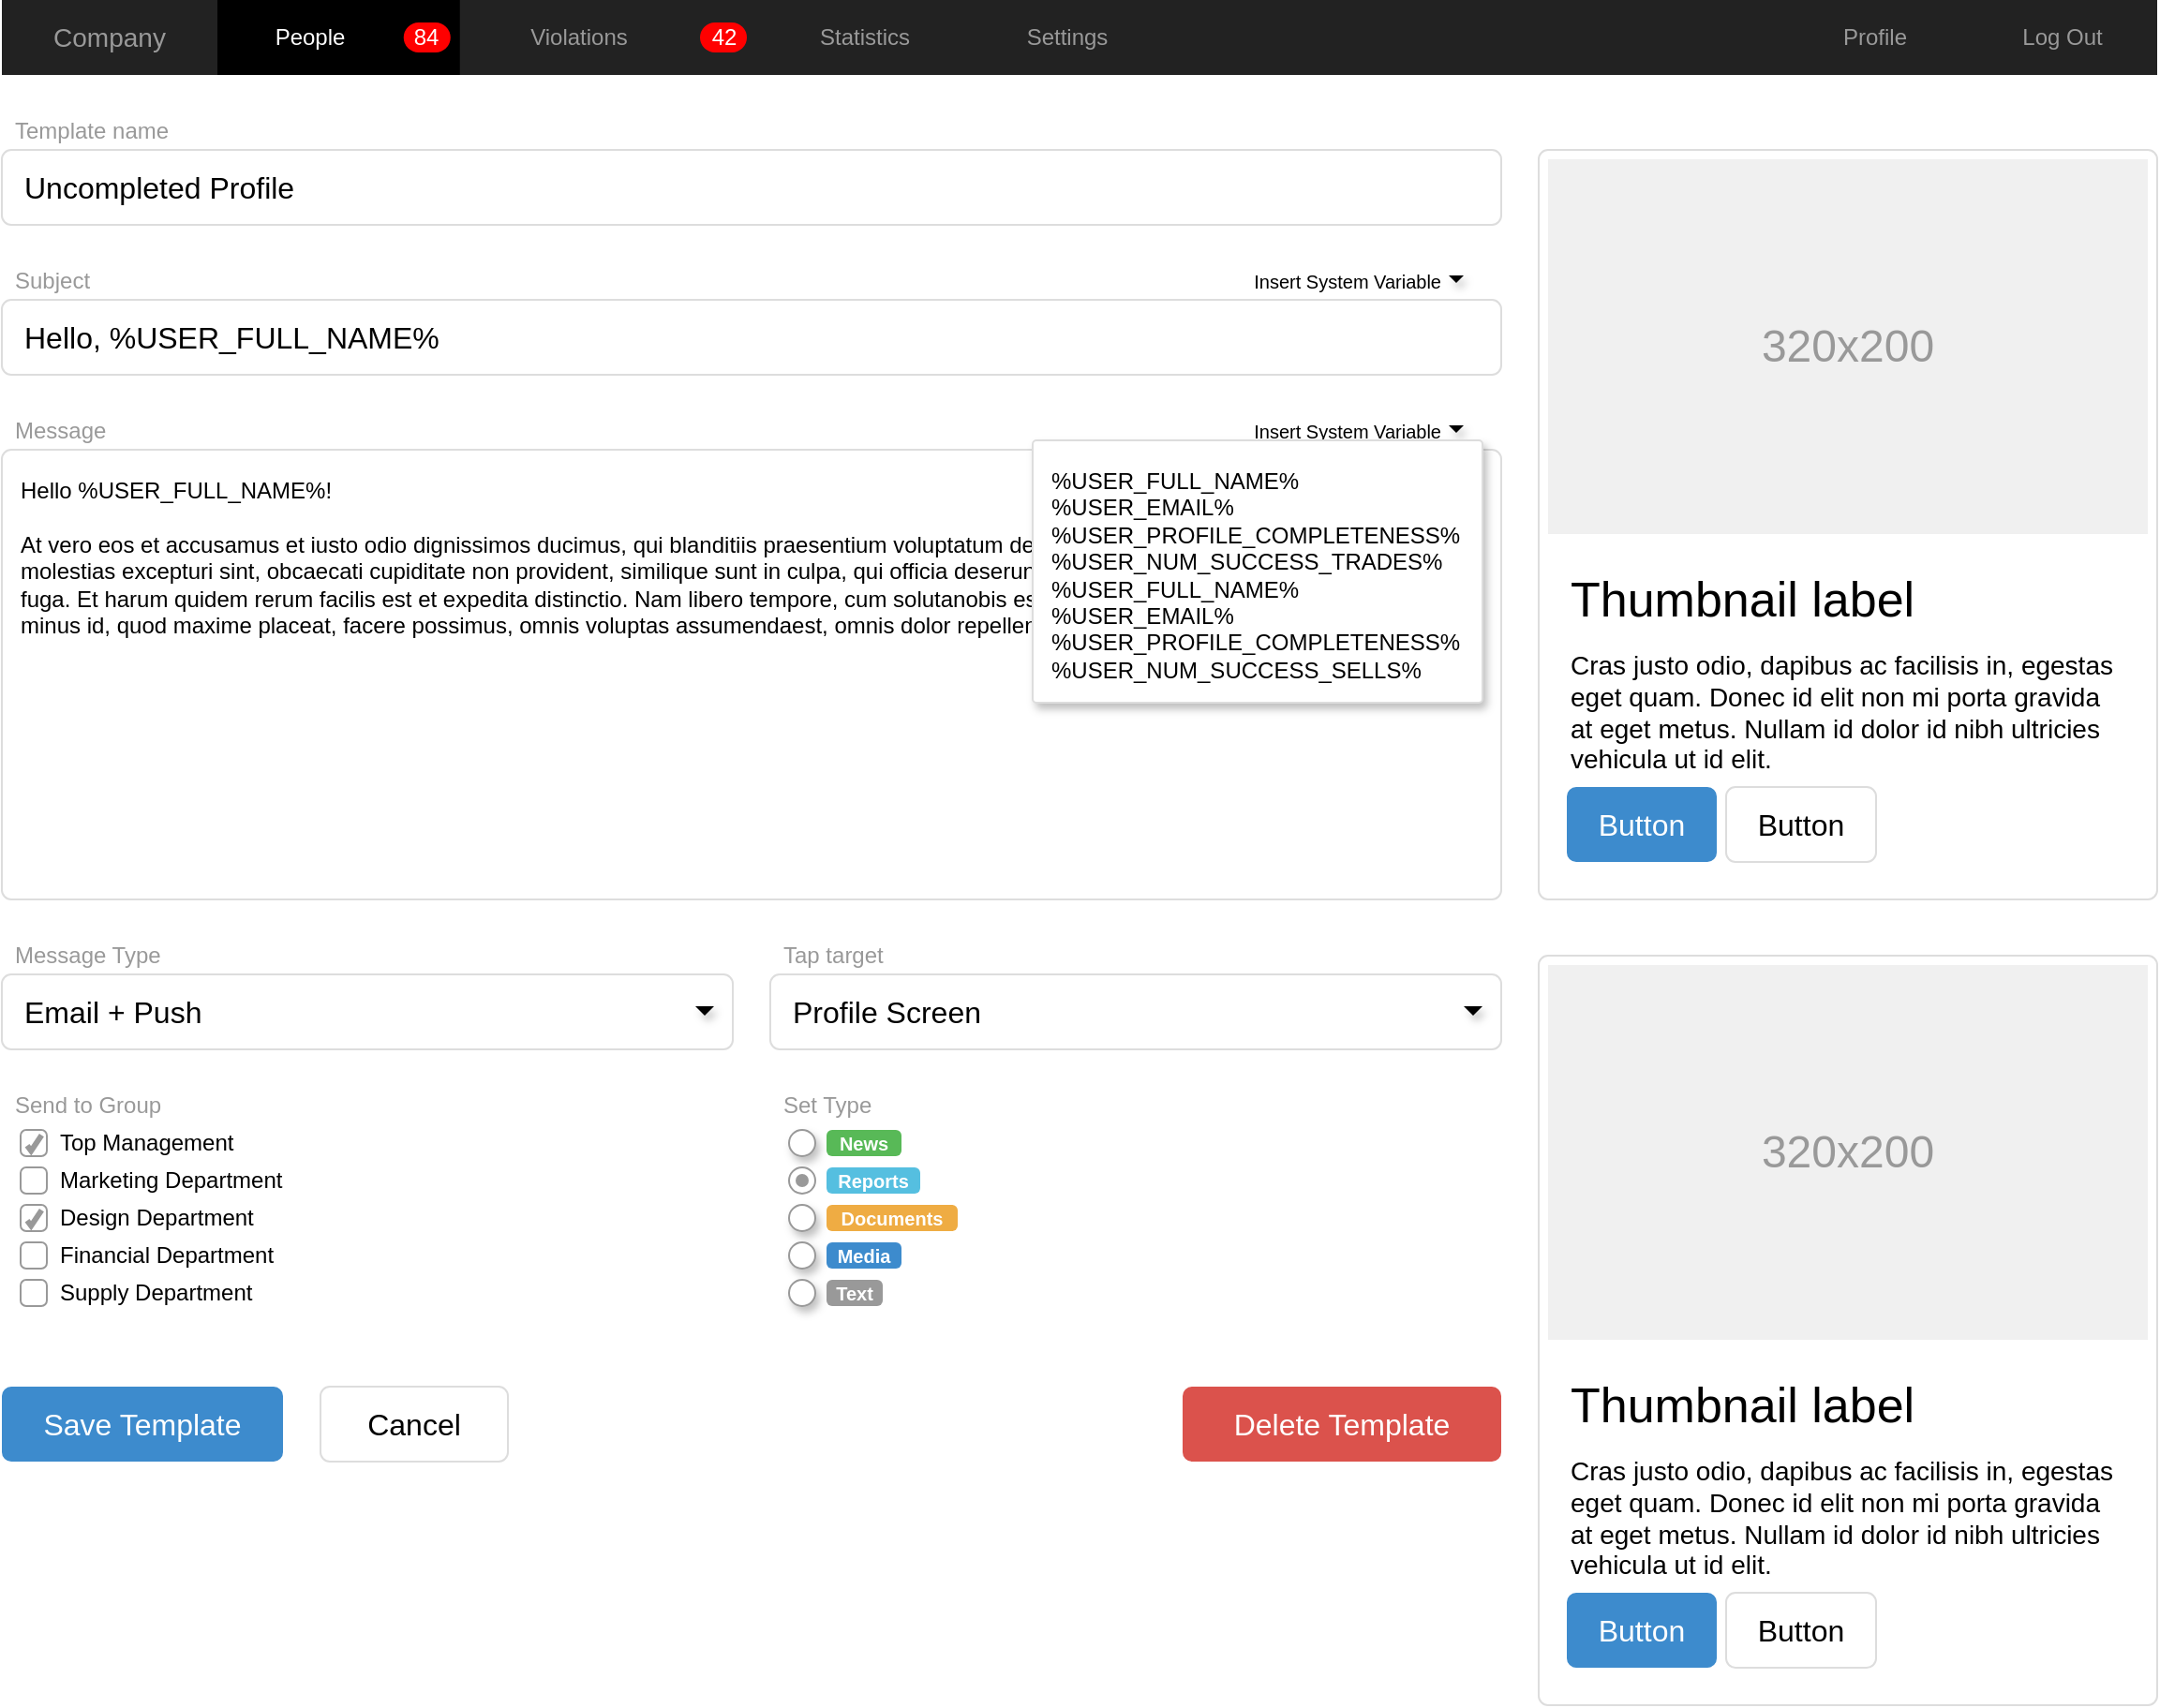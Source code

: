<mxfile version="15.8.3" type="device" pages="4"><diagram name="Sample" id="c9db0220-8083-56f3-ca83-edcdcd058819"><mxGraphModel dx="731" dy="643" grid="1" gridSize="10" guides="1" tooltips="1" connect="1" arrows="1" fold="1" page="1" pageScale="1.5" pageWidth="826" pageHeight="1169" background="none" math="0" shadow="0"><root><mxCell id="0" style=";html=1;"/><mxCell id="1" style=";html=1;" parent="0"/><mxCell id="3d76a8aef4d5c911-1" value="" style="html=1;shadow=0;dashed=0;shape=mxgraph.bootstrap.rect;fillColor=#222222;strokeColor=none;whiteSpace=wrap;rounded=0;fontSize=12;fontColor=#000000;align=center;" parent="1" vertex="1"><mxGeometry x="40" y="70" width="1150" height="40" as="geometry"/></mxCell><mxCell id="3d76a8aef4d5c911-2" value="Company" style="html=1;shadow=0;dashed=0;fillColor=none;strokeColor=none;shape=mxgraph.bootstrap.rect;fontColor=#999999;fontSize=14;whiteSpace=wrap;" parent="3d76a8aef4d5c911-1" vertex="1"><mxGeometry width="115" height="40" as="geometry"/></mxCell><mxCell id="3d76a8aef4d5c911-3" value="People" style="html=1;shadow=0;dashed=0;shape=mxgraph.bootstrap.rect;fillColor=#000000;strokeColor=none;fontColor=#ffffff;spacingRight=30;whiteSpace=wrap;" parent="3d76a8aef4d5c911-1" vertex="1"><mxGeometry x="115" width="129.375" height="40" as="geometry"/></mxCell><mxCell id="3d76a8aef4d5c911-4" value="84" style="html=1;shadow=0;dashed=0;shape=mxgraph.bootstrap.rrect;rSize=8;fillColor=#ff0000;strokeColor=none;fontColor=#ffffff;whiteSpace=wrap;" parent="3d76a8aef4d5c911-3" vertex="1"><mxGeometry x="1" y="0.5" width="25" height="16" relative="1" as="geometry"><mxPoint x="-30" y="-8" as="offset"/></mxGeometry></mxCell><mxCell id="3d76a8aef4d5c911-5" value="Violations" style="html=1;shadow=0;dashed=0;fillColor=none;strokeColor=none;shape=mxgraph.bootstrap.rect;fontColor=#999999;spacingRight=30;whiteSpace=wrap;" parent="3d76a8aef4d5c911-1" vertex="1"><mxGeometry x="244.375" width="158.125" height="40" as="geometry"/></mxCell><mxCell id="3d76a8aef4d5c911-6" value="42" style="html=1;shadow=0;dashed=0;shape=mxgraph.bootstrap.rrect;rSize=8;fillColor=#ff0000;strokeColor=none;fontColor=#ffffff;whiteSpace=wrap;" parent="3d76a8aef4d5c911-5" vertex="1"><mxGeometry x="1" y="0.5" width="25" height="16" relative="1" as="geometry"><mxPoint x="-30" y="-8" as="offset"/></mxGeometry></mxCell><mxCell id="3d76a8aef4d5c911-7" value="Statistics" style="html=1;shadow=0;dashed=0;fillColor=none;strokeColor=none;shape=mxgraph.bootstrap.rect;fontColor=#999999;whiteSpace=wrap;" parent="3d76a8aef4d5c911-1" vertex="1"><mxGeometry x="402.5" width="115" height="40" as="geometry"/></mxCell><mxCell id="3d76a8aef4d5c911-8" value="Settings" style="html=1;shadow=0;dashed=0;fillColor=none;strokeColor=none;shape=mxgraph.bootstrap.rect;fontColor=#999999;whiteSpace=wrap;" parent="3d76a8aef4d5c911-1" vertex="1"><mxGeometry x="517.5" width="100.625" height="40" as="geometry"/></mxCell><mxCell id="3d76a8aef4d5c911-9" value="Profile" style="html=1;shadow=0;dashed=0;fillColor=none;strokeColor=none;shape=mxgraph.bootstrap.rect;fontColor=#999999;whiteSpace=wrap;" parent="3d76a8aef4d5c911-1" vertex="1"><mxGeometry x="948.75" width="100.625" height="40" as="geometry"/></mxCell><mxCell id="3d76a8aef4d5c911-10" value="Log Out" style="html=1;shadow=0;dashed=0;fillColor=none;strokeColor=none;shape=mxgraph.bootstrap.rect;fontColor=#999999;whiteSpace=wrap;" parent="3d76a8aef4d5c911-1" vertex="1"><mxGeometry x="1049.375" width="100.625" height="40" as="geometry"/></mxCell><mxCell id="3d76a8aef4d5c911-11" value="" style="html=1;shadow=0;dashed=0;shape=mxgraph.bootstrap.rrect;rSize=5;strokeColor=#dddddd;rounded=0;fontSize=12;align=center;" parent="1" vertex="1"><mxGeometry x="860" y="150" width="330" height="400" as="geometry"/></mxCell><mxCell id="3d76a8aef4d5c911-12" value="320x200" style="shape=rect;fontSize=24;fillColor=#f0f0f0;strokeColor=none;fontColor=#999999;whiteSpace=wrap;" parent="3d76a8aef4d5c911-11" vertex="1"><mxGeometry x="5" y="5" width="320" height="200" as="geometry"/></mxCell><mxCell id="3d76a8aef4d5c911-13" value="Thumbnail label" style="html=1;shadow=0;dashed=0;shape=mxgraph.bootstrap.anchor;fontSize=26;align=left;whiteSpace=wrap;" parent="3d76a8aef4d5c911-11" vertex="1"><mxGeometry x="15" y="220" width="300" height="40" as="geometry"/></mxCell><mxCell id="3d76a8aef4d5c911-14" value="Cras justo odio, dapibus ac facilisis in, egestas eget quam. Donec id elit non mi porta gravida at eget metus. Nullam id dolor id nibh ultricies vehicula ut id elit." style="html=1;shadow=0;dashed=0;shape=mxgraph.bootstrap.anchor;strokeColor=#dddddd;whiteSpace=wrap;align=left;verticalAlign=top;fontSize=14;whiteSpace=wrap;" parent="3d76a8aef4d5c911-11" vertex="1"><mxGeometry x="15" y="260" width="300" height="80" as="geometry"/></mxCell><mxCell id="3d76a8aef4d5c911-15" value="Button" style="html=1;shadow=0;dashed=0;shape=mxgraph.bootstrap.rrect;rSize=5;fontSize=16;fillColor=#3D8BCD;strokeColor=none;fontColor=#ffffff;whiteSpace=wrap;" parent="3d76a8aef4d5c911-11" vertex="1"><mxGeometry y="1" width="80" height="40" relative="1" as="geometry"><mxPoint x="15" y="-60" as="offset"/></mxGeometry></mxCell><mxCell id="3d76a8aef4d5c911-16" value="Button" style="html=1;shadow=0;dashed=0;shape=mxgraph.bootstrap.rrect;rSize=5;fontSize=16;strokeColor=#dddddd;whiteSpace=wrap;" parent="3d76a8aef4d5c911-11" vertex="1"><mxGeometry y="1" width="80" height="40" relative="1" as="geometry"><mxPoint x="100" y="-60" as="offset"/></mxGeometry></mxCell><mxCell id="3d76a8aef4d5c911-17" value="Template name" style="html=1;shadow=0;dashed=0;shape=mxgraph.bootstrap.rect;strokeColor=none;fillColor=none;fontColor=#999999;align=left;spacingLeft=5;whiteSpace=wrap;rounded=0;" parent="1" vertex="1"><mxGeometry x="40" y="130" width="200" height="20" as="geometry"/></mxCell><mxCell id="3d76a8aef4d5c911-18" value="Uncompleted Profile" style="html=1;shadow=0;dashed=0;shape=mxgraph.bootstrap.rrect;rSize=5;strokeColor=#dddddd;;align=left;spacingLeft=10;fontSize=16;whiteSpace=wrap;rounded=0;" parent="1" vertex="1"><mxGeometry x="40" y="150" width="800" height="40" as="geometry"/></mxCell><mxCell id="3d76a8aef4d5c911-19" value="Subject" style="html=1;shadow=0;dashed=0;shape=mxgraph.bootstrap.rect;strokeColor=none;fillColor=none;fontColor=#999999;align=left;spacingLeft=5;whiteSpace=wrap;rounded=0;" parent="1" vertex="1"><mxGeometry x="40" y="210" width="200" height="20" as="geometry"/></mxCell><mxCell id="3d76a8aef4d5c911-20" value="Hello, %USER_FULL_NAME%" style="html=1;shadow=0;dashed=0;shape=mxgraph.bootstrap.rrect;rSize=5;strokeColor=#dddddd;align=left;spacingLeft=10;fontSize=16;whiteSpace=wrap;rounded=0;" parent="1" vertex="1"><mxGeometry x="40" y="230" width="800" height="40" as="geometry"/></mxCell><mxCell id="3d76a8aef4d5c911-21" value="Insert System Variable" style="html=1;shadow=0;dashed=0;shape=mxgraph.bootstrap.rect;strokeColor=none;fillColor=none;align=right;fontSize=10;whiteSpace=wrap;rounded=0;" parent="1" vertex="1"><mxGeometry x="690" y="210" width="120" height="20" as="geometry"/></mxCell><mxCell id="3d76a8aef4d5c911-22" value="" style="shape=triangle;strokeColor=none;fillColor=#000000;direction=south;rounded=0;shadow=1;fontSize=12;fontColor=#000000;align=center;html=1;" parent="1" vertex="1"><mxGeometry x="812" y="217" width="8" height="4" as="geometry"/></mxCell><mxCell id="3d76a8aef4d5c911-23" value="Message" style="html=1;shadow=0;dashed=0;shape=mxgraph.bootstrap.rect;strokeColor=none;fillColor=none;fontColor=#999999;align=left;spacingLeft=5;whiteSpace=wrap;rounded=0;" parent="1" vertex="1"><mxGeometry x="40" y="290" width="200" height="20" as="geometry"/></mxCell><mxCell id="3d76a8aef4d5c911-24" value="Hello %USER_FULL_NAME%!&#10;&#10;At vero eos et accusamus et iusto odio dignissimos ducimus, qui blanditiis praesentium voluptatum deleniti atque corrupti, quosdolores et quas molestias excepturi sint, obcaecati cupiditate non provident, similique sunt in culpa, qui officia deserunt mollitiaanimi, id est laborum et dolorum fuga. Et harum quidem rerum facilis est et expedita distinctio. Nam libero tempore, cum solutanobis est eligendi optio, cumque nihil impedit, quo minus id, quod maxime placeat, facere possimus, omnis voluptas assumendaest, omnis dolor repellendus." style="html=1;shadow=0;dashed=0;shape=mxgraph.bootstrap.rrect;rSize=5;fontSize=12;strokeColor=#dddddd;align=left;spacing=10;verticalAlign=top;whiteSpace=wrap;rounded=0;" parent="1" vertex="1"><mxGeometry x="40" y="310" width="800" height="240" as="geometry"/></mxCell><mxCell id="3d76a8aef4d5c911-25" value="Insert System Variable" style="html=1;shadow=0;dashed=0;shape=mxgraph.bootstrap.rect;strokeColor=none;fillColor=none;align=right;fontSize=10;whiteSpace=wrap;rounded=0;" parent="1" vertex="1"><mxGeometry x="690" y="290" width="120" height="20" as="geometry"/></mxCell><mxCell id="3d76a8aef4d5c911-26" value="" style="shape=triangle;strokeColor=none;fillColor=#000000;direction=south;rounded=0;shadow=1;fontSize=12;fontColor=#000000;align=center;html=1;" parent="1" vertex="1"><mxGeometry x="812" y="297" width="8" height="4" as="geometry"/></mxCell><mxCell id="3d76a8aef4d5c911-27" value="%USER_FULL_NAME%&#10;%USER_EMAIL%&#10;%USER_PROFILE_COMPLETENESS%&#10;%USER_NUM_SUCCESS_TRADES%&#10;%USER_FULL_NAME%&#10;%USER_EMAIL%&#10;%USER_PROFILE_COMPLETENESS%&#10;%USER_NUM_SUCCESS_SELLS%" style="html=1;shadow=0;dashed=0;shape=mxgraph.bootstrap.rrect;fontSize=12;rSize=2;strokeColor=#dddddd;align=left;verticalAlign=top;spacing=10;shadow=1;whiteSpace=wrap;rounded=0;" parent="1" vertex="1"><mxGeometry x="590" y="305" width="240" height="140" as="geometry"/></mxCell><mxCell id="3d76a8aef4d5c911-28" value="Message Type" style="html=1;shadow=0;dashed=0;shape=mxgraph.bootstrap.rect;strokeColor=none;fillColor=none;fontColor=#999999;align=left;spacingLeft=5;whiteSpace=wrap;rounded=0;" parent="1" vertex="1"><mxGeometry x="40" y="570" width="200" height="20" as="geometry"/></mxCell><mxCell id="3d76a8aef4d5c911-29" value="Email + Push" style="html=1;shadow=0;dashed=0;shape=mxgraph.bootstrap.rrect;rSize=5;strokeColor=#dddddd;align=left;spacingLeft=10;fontSize=16;whiteSpace=wrap;rounded=0;" parent="1" vertex="1"><mxGeometry x="40" y="590" width="390" height="40" as="geometry"/></mxCell><mxCell id="3d76a8aef4d5c911-30" value="" style="shape=triangle;strokeColor=none;fillColor=#000000;direction=south;rounded=0;shadow=1;fontSize=12;fontColor=#000000;align=center;html=1;" parent="1" vertex="1"><mxGeometry x="410" y="607" width="10" height="5" as="geometry"/></mxCell><mxCell id="3d76a8aef4d5c911-31" value="Tap target" style="html=1;shadow=0;dashed=0;shape=mxgraph.bootstrap.rect;strokeColor=none;fillColor=none;fontColor=#999999;align=left;spacingLeft=5;whiteSpace=wrap;rounded=0;" parent="1" vertex="1"><mxGeometry x="450" y="570" width="200" height="20" as="geometry"/></mxCell><mxCell id="3d76a8aef4d5c911-32" value="Profile Screen" style="html=1;shadow=0;dashed=0;shape=mxgraph.bootstrap.rrect;rSize=5;strokeColor=#dddddd;align=left;spacingLeft=10;fontSize=16;whiteSpace=wrap;rounded=0;" parent="1" vertex="1"><mxGeometry x="450" y="590" width="390" height="40" as="geometry"/></mxCell><mxCell id="3d76a8aef4d5c911-33" value="" style="shape=triangle;strokeColor=none;fillColor=#000000;direction=south;rounded=0;shadow=1;fontSize=12;fontColor=#000000;align=center;html=1;" parent="1" vertex="1"><mxGeometry x="820" y="607" width="10" height="5" as="geometry"/></mxCell><mxCell id="3d76a8aef4d5c911-34" value="Send to Group" style="html=1;shadow=0;dashed=0;shape=mxgraph.bootstrap.rect;strokeColor=none;fillColor=none;fontColor=#999999;align=left;spacingLeft=5;whiteSpace=wrap;rounded=0;" parent="1" vertex="1"><mxGeometry x="40" y="650" width="200" height="20" as="geometry"/></mxCell><mxCell id="3d76a8aef4d5c911-35" value="Top Management" style="html=1;shadow=0;dashed=0;shape=mxgraph.bootstrap.checkbox;fontSize=12;strokeColor=#999999;align=left;labelPosition=right;spacingLeft=5;rounded=0;" parent="1" vertex="1"><mxGeometry x="50" y="673" width="14" height="14" as="geometry"/></mxCell><mxCell id="3d76a8aef4d5c911-36" value="Marketing Department" style="html=1;shadow=0;dashed=0;shape=mxgraph.bootstrap.rrect;fontSize=12;rSize=3;strokeColor=#999999;align=left;labelPosition=right;spacingLeft=5;rounded=0;" parent="1" vertex="1"><mxGeometry x="50" y="693" width="14" height="14" as="geometry"/></mxCell><mxCell id="3d76a8aef4d5c911-37" value="Design Department" style="html=1;shadow=0;dashed=0;shape=mxgraph.bootstrap.checkbox;fontSize=12;strokeColor=#999999;align=left;labelPosition=right;spacingLeft=5;rounded=0;" parent="1" vertex="1"><mxGeometry x="50" y="713" width="14" height="14" as="geometry"/></mxCell><mxCell id="3d76a8aef4d5c911-38" value="Financial Department" style="html=1;shadow=0;dashed=0;shape=mxgraph.bootstrap.rrect;fontSize=12;rSize=3;strokeColor=#999999;align=left;labelPosition=right;spacingLeft=5;rounded=0;" parent="1" vertex="1"><mxGeometry x="50" y="733" width="14" height="14" as="geometry"/></mxCell><mxCell id="3d76a8aef4d5c911-39" value="Supply Department" style="html=1;shadow=0;dashed=0;shape=mxgraph.bootstrap.rrect;fontSize=12;rSize=3;strokeColor=#999999;align=left;labelPosition=right;spacingLeft=5;rounded=0;" parent="1" vertex="1"><mxGeometry x="50" y="753" width="14" height="14" as="geometry"/></mxCell><mxCell id="3d76a8aef4d5c911-40" value="Set Type" style="html=1;shadow=0;dashed=0;shape=mxgraph.bootstrap.rect;strokeColor=none;fillColor=none;fontColor=#999999;align=left;spacingLeft=5;whiteSpace=wrap;rounded=0;" parent="1" vertex="1"><mxGeometry x="450" y="650" width="200" height="20" as="geometry"/></mxCell><mxCell id="3d76a8aef4d5c911-41" value="" style="shape=ellipse;dashed=0;strokeColor=#999999;fillColor=#ffffff;html=1;rounded=0;shadow=1;fontSize=12;fontColor=#000000;align=center;" parent="1" vertex="1"><mxGeometry x="460" y="673" width="14" height="14" as="geometry"/></mxCell><mxCell id="3d76a8aef4d5c911-42" value="News" style="html=1;shadow=0;dashed=0;shape=mxgraph.bootstrap.rrect;align=center;rSize=3;strokeColor=none;fillColor=#58B957;fontColor=#ffffff;fontStyle=1;fontSize=10;whiteSpace=wrap;rounded=0;" parent="1" vertex="1"><mxGeometry x="480" y="673" width="40" height="14" as="geometry"/></mxCell><mxCell id="3d76a8aef4d5c911-43" value="" style="html=1;shadow=0;dashed=0;shape=mxgraph.bootstrap.radioButton;strokeColor=#999999;fillColor=#ffffff;rounded=0;fontSize=12;fontColor=#000000;align=center;" parent="1" vertex="1"><mxGeometry x="460" y="693" width="14" height="14" as="geometry"/></mxCell><mxCell id="3d76a8aef4d5c911-44" value="Reports" style="html=1;shadow=0;dashed=0;shape=mxgraph.bootstrap.rrect;align=center;rSize=3;strokeColor=none;fillColor=#55BFE0;fontColor=#ffffff;fontStyle=1;fontSize=10;whiteSpace=wrap;rounded=0;" parent="1" vertex="1"><mxGeometry x="480" y="693" width="50" height="14" as="geometry"/></mxCell><mxCell id="3d76a8aef4d5c911-45" value="" style="shape=ellipse;dashed=0;strokeColor=#999999;fillColor=#ffffff;html=1;rounded=0;shadow=1;fontSize=12;fontColor=#000000;align=center;" parent="1" vertex="1"><mxGeometry x="460" y="713" width="14" height="14" as="geometry"/></mxCell><mxCell id="3d76a8aef4d5c911-46" value="Documents" style="html=1;shadow=0;dashed=0;shape=mxgraph.bootstrap.rrect;align=center;rSize=3;strokeColor=none;fillColor=#EFAC43;fontColor=#ffffff;fontStyle=1;fontSize=10;whiteSpace=wrap;rounded=0;" parent="1" vertex="1"><mxGeometry x="480" y="713" width="70" height="14" as="geometry"/></mxCell><mxCell id="3d76a8aef4d5c911-47" value="" style="shape=ellipse;dashed=0;strokeColor=#999999;fillColor=#ffffff;html=1;rounded=0;shadow=1;fontSize=12;fontColor=#000000;align=center;" parent="1" vertex="1"><mxGeometry x="460" y="733" width="14" height="14" as="geometry"/></mxCell><mxCell id="3d76a8aef4d5c911-48" value="Media" style="html=1;shadow=0;dashed=0;shape=mxgraph.bootstrap.rrect;align=center;rSize=3;strokeColor=none;fillColor=#3D8BCD;fontColor=#ffffff;fontStyle=1;fontSize=10;whiteSpace=wrap;rounded=0;" parent="1" vertex="1"><mxGeometry x="480" y="733" width="40" height="14" as="geometry"/></mxCell><mxCell id="3d76a8aef4d5c911-49" value="" style="shape=ellipse;dashed=0;strokeColor=#999999;fillColor=#ffffff;html=1;rounded=0;shadow=1;fontSize=12;fontColor=#000000;align=center;" parent="1" vertex="1"><mxGeometry x="460" y="753" width="14" height="14" as="geometry"/></mxCell><mxCell id="3d76a8aef4d5c911-50" value="Text" style="html=1;shadow=0;dashed=0;shape=mxgraph.bootstrap.rrect;align=center;rSize=3;strokeColor=none;fillColor=#999999;fontColor=#ffffff;fontStyle=1;fontSize=10;whiteSpace=wrap;rounded=0;" parent="1" vertex="1"><mxGeometry x="480" y="753" width="30" height="14" as="geometry"/></mxCell><mxCell id="3d76a8aef4d5c911-51" value="Save Template" style="html=1;shadow=0;dashed=0;shape=mxgraph.bootstrap.rrect;align=center;rSize=5;strokeColor=none;fillColor=#3D8BCD;fontColor=#ffffff;fontSize=16;whiteSpace=wrap;rounded=0;" parent="1" vertex="1"><mxGeometry x="40" y="810" width="150" height="40" as="geometry"/></mxCell><mxCell id="3d76a8aef4d5c911-52" value="Cancel" style="html=1;shadow=0;dashed=0;shape=mxgraph.bootstrap.rrect;align=center;rSize=5;strokeColor=#dddddd;fontSize=16;whiteSpace=wrap;rounded=0;" parent="1" vertex="1"><mxGeometry x="210" y="810" width="100" height="40" as="geometry"/></mxCell><mxCell id="3d76a8aef4d5c911-53" value="Delete Template" style="html=1;shadow=0;dashed=0;shape=mxgraph.bootstrap.rrect;align=center;rSize=5;strokeColor=none;fillColor=#DB524C;fontColor=#ffffff;fontSize=16;whiteSpace=wrap;rounded=0;" parent="1" vertex="1"><mxGeometry x="670" y="810" width="170" height="40" as="geometry"/></mxCell><mxCell id="3d76a8aef4d5c911-54" value="" style="html=1;shadow=0;dashed=0;shape=mxgraph.bootstrap.rrect;rSize=5;strokeColor=#dddddd;rounded=0;fontSize=12;align=center;" parent="1" vertex="1"><mxGeometry x="860" y="580" width="330" height="400" as="geometry"/></mxCell><mxCell id="3d76a8aef4d5c911-55" value="320x200" style="shape=rect;fontSize=24;fillColor=#f0f0f0;strokeColor=none;fontColor=#999999;whiteSpace=wrap;" parent="3d76a8aef4d5c911-54" vertex="1"><mxGeometry x="5" y="5" width="320" height="200" as="geometry"/></mxCell><mxCell id="3d76a8aef4d5c911-56" value="Thumbnail label" style="html=1;shadow=0;dashed=0;shape=mxgraph.bootstrap.anchor;fontSize=26;align=left;whiteSpace=wrap;" parent="3d76a8aef4d5c911-54" vertex="1"><mxGeometry x="15" y="220" width="300" height="40" as="geometry"/></mxCell><mxCell id="3d76a8aef4d5c911-57" value="Cras justo odio, dapibus ac facilisis in, egestas eget quam. Donec id elit non mi porta gravida at eget metus. Nullam id dolor id nibh ultricies vehicula ut id elit." style="html=1;shadow=0;dashed=0;shape=mxgraph.bootstrap.anchor;strokeColor=#dddddd;whiteSpace=wrap;align=left;verticalAlign=top;fontSize=14;whiteSpace=wrap;" parent="3d76a8aef4d5c911-54" vertex="1"><mxGeometry x="15" y="260" width="300" height="80" as="geometry"/></mxCell><mxCell id="3d76a8aef4d5c911-58" value="Button" style="html=1;shadow=0;dashed=0;shape=mxgraph.bootstrap.rrect;rSize=5;fontSize=16;fillColor=#3D8BCD;strokeColor=none;fontColor=#ffffff;whiteSpace=wrap;" parent="3d76a8aef4d5c911-54" vertex="1"><mxGeometry y="1" width="80" height="40" relative="1" as="geometry"><mxPoint x="15" y="-60" as="offset"/></mxGeometry></mxCell><mxCell id="3d76a8aef4d5c911-59" value="Button" style="html=1;shadow=0;dashed=0;shape=mxgraph.bootstrap.rrect;rSize=5;fontSize=16;strokeColor=#dddddd;whiteSpace=wrap;" parent="3d76a8aef4d5c911-54" vertex="1"><mxGeometry y="1" width="80" height="40" relative="1" as="geometry"><mxPoint x="100" y="-60" as="offset"/></mxGeometry></mxCell></root></mxGraphModel></diagram><diagram id="8pw2V7WCa3O49OwmJXVl" name="Landing-Page"><mxGraphModel dx="731" dy="643" grid="1" gridSize="10" guides="1" tooltips="1" connect="1" arrows="1" fold="1" page="1" pageScale="1" pageWidth="850" pageHeight="1100" math="0" shadow="0"><root><mxCell id="ibwfMEj2Dm9ErlULP7ah-0"/><mxCell id="ibwfMEj2Dm9ErlULP7ah-1" parent="ibwfMEj2Dm9ErlULP7ah-0"/><mxCell id="KJpHPkz3UdAxLyi9WlQ3-0" value="" style="rounded=0;whiteSpace=wrap;html=1;" parent="ibwfMEj2Dm9ErlULP7ah-1" vertex="1"><mxGeometry x="240" y="80" width="310" height="720" as="geometry"/></mxCell><mxCell id="KJpHPkz3UdAxLyi9WlQ3-1" value="" style="rounded=0;whiteSpace=wrap;html=1;" parent="ibwfMEj2Dm9ErlULP7ah-1" vertex="1"><mxGeometry x="240" y="80" width="310" height="50" as="geometry"/></mxCell><mxCell id="KJpHPkz3UdAxLyi9WlQ3-2" value="Promotional offer.&lt;span style=&quot;white-space: pre&quot;&gt;&#9;&lt;/span&gt;&lt;u&gt;20% Off SITEWIDE!&lt;/u&gt;" style="text;html=1;strokeColor=none;fillColor=none;align=right;verticalAlign=middle;whiteSpace=wrap;rounded=0;" parent="ibwfMEj2Dm9ErlULP7ah-1" vertex="1"><mxGeometry x="260" y="90" width="270" height="30" as="geometry"/></mxCell><mxCell id="W6EIDMF1rZS8K3LIPZDX-0" value="" style="ellipse;whiteSpace=wrap;html=1;aspect=fixed;align=right;" vertex="1" parent="ibwfMEj2Dm9ErlULP7ah-1"><mxGeometry x="260" y="90" width="30" height="30" as="geometry"/></mxCell><mxCell id="W6EIDMF1rZS8K3LIPZDX-1" value="Logo" style="text;html=1;strokeColor=none;fillColor=none;align=center;verticalAlign=middle;whiteSpace=wrap;rounded=0;" vertex="1" parent="ibwfMEj2Dm9ErlULP7ah-1"><mxGeometry x="245" y="90" width="60" height="30" as="geometry"/></mxCell><mxCell id="W6EIDMF1rZS8K3LIPZDX-2" value="" style="rounded=0;whiteSpace=wrap;html=1;align=right;" vertex="1" parent="ibwfMEj2Dm9ErlULP7ah-1"><mxGeometry x="240" y="130" width="310" height="70" as="geometry"/></mxCell><mxCell id="W6EIDMF1rZS8K3LIPZDX-3" value="" style="shape=image;html=1;verticalAlign=top;verticalLabelPosition=bottom;labelBackgroundColor=#ffffff;imageAspect=0;aspect=fixed;image=https://cdn0.iconfinder.com/data/icons/user-interface-1-32/32/hamburger-menu-128.png" vertex="1" parent="ibwfMEj2Dm9ErlULP7ah-1"><mxGeometry x="260" y="150" width="30" height="30" as="geometry"/></mxCell><mxCell id="W6EIDMF1rZS8K3LIPZDX-4" value="&lt;font style=&quot;font-size: 19px&quot;&gt;ChickenGear&lt;/font&gt;" style="rounded=0;whiteSpace=wrap;html=1;align=center;" vertex="1" parent="ibwfMEj2Dm9ErlULP7ah-1"><mxGeometry x="330" y="145" width="130" height="40" as="geometry"/></mxCell><mxCell id="W6EIDMF1rZS8K3LIPZDX-6" value="" style="html=1;verticalLabelPosition=bottom;align=center;labelBackgroundColor=#ffffff;verticalAlign=top;strokeWidth=2;strokeColor=#0080F0;shadow=0;dashed=0;shape=mxgraph.ios7.icons.looking_glass;fontSize=19;" vertex="1" parent="ibwfMEj2Dm9ErlULP7ah-1"><mxGeometry x="500" y="155" width="20" height="20" as="geometry"/></mxCell><mxCell id="W6EIDMF1rZS8K3LIPZDX-8" value="Call to Action" style="rounded=1;fillColor=#0057D8;strokeColor=none;html=1;fontColor=#ffffff;align=center;verticalAlign=middle;fontStyle=0;fontSize=12;sketch=0;" vertex="1" parent="ibwfMEj2Dm9ErlULP7ah-1"><mxGeometry x="320" y="340" width="150" height="33" as="geometry"/></mxCell><mxCell id="W6EIDMF1rZS8K3LIPZDX-10" value="&lt;span style=&quot;color: rgba(0 , 0 , 0 , 0) ; font-family: monospace ; font-size: 0px&quot;&gt;%3CmxGraphModel%3E%3Croot%3E%3CmxCell%20id%3D%220%22%2F%3E%3CmxCell%20id%3D%221%22%20parent%3D%220%22%2F%3E%3CmxCell%20id%3D%222%22%20value%3D%22Something%20to%20buy%22%20style%3D%22rounded%3D1%3BwhiteSpace%3Dwrap%3Bhtml%3D1%3BfontSize%3D13%3Balign%3Dcenter%3B%22%20vertex%3D%221%22%20parent%3D%221%22%3E%3CmxGeometry%20x%3D%22260%22%20y%3D%22460%22%20width%3D%22120%22%20height%3D%22130%22%20as%3D%22geometry%22%2F%3E%3C%2FmxCell%3E%3C%2Froot%3E%3C%2FmxGraphModel%3E&lt;/span&gt;" style="rounded=0;whiteSpace=wrap;html=1;fontSize=19;align=center;" vertex="1" parent="ibwfMEj2Dm9ErlULP7ah-1"><mxGeometry x="240" y="390" width="310" height="210" as="geometry"/></mxCell><mxCell id="W6EIDMF1rZS8K3LIPZDX-11" value="Featured Offer" style="rounded=0;whiteSpace=wrap;html=1;fontSize=19;align=center;" vertex="1" parent="ibwfMEj2Dm9ErlULP7ah-1"><mxGeometry x="270" y="210" width="250" height="50" as="geometry"/></mxCell><mxCell id="W6EIDMF1rZS8K3LIPZDX-12" value="&lt;font style=&quot;font-size: 13px&quot;&gt;Explanation Text&lt;/font&gt;" style="rounded=0;whiteSpace=wrap;html=1;fontSize=19;align=center;" vertex="1" parent="ibwfMEj2Dm9ErlULP7ah-1"><mxGeometry x="270" y="270" width="250" height="60" as="geometry"/></mxCell><mxCell id="W6EIDMF1rZS8K3LIPZDX-13" value="Something to buy" style="rounded=1;whiteSpace=wrap;html=1;fontSize=13;align=center;" vertex="1" parent="ibwfMEj2Dm9ErlULP7ah-1"><mxGeometry x="260" y="460" width="120" height="130" as="geometry"/></mxCell><mxCell id="W6EIDMF1rZS8K3LIPZDX-14" value="&lt;font style=&quot;font-size: 18px&quot;&gt;More offers&lt;/font&gt;" style="rounded=0;whiteSpace=wrap;html=1;fontSize=13;align=left;" vertex="1" parent="ibwfMEj2Dm9ErlULP7ah-1"><mxGeometry x="260" y="400" width="230" height="50" as="geometry"/></mxCell><mxCell id="W6EIDMF1rZS8K3LIPZDX-16" value="Something to buy" style="rounded=1;whiteSpace=wrap;html=1;fontSize=13;align=center;" vertex="1" parent="ibwfMEj2Dm9ErlULP7ah-1"><mxGeometry x="390" y="460" width="120" height="130" as="geometry"/></mxCell><mxCell id="W6EIDMF1rZS8K3LIPZDX-19" value="" style="html=1;verticalLabelPosition=bottom;labelBackgroundColor=#ffffff;verticalAlign=top;shadow=0;dashed=0;strokeWidth=2;shape=mxgraph.ios7.misc.right;strokeColor=#0080f0;fontSize=13;" vertex="1" parent="ibwfMEj2Dm9ErlULP7ah-1"><mxGeometry x="520" y="509.5" width="16" height="31" as="geometry"/></mxCell><mxCell id="W6EIDMF1rZS8K3LIPZDX-20" value="" style="rounded=0;whiteSpace=wrap;html=1;fontSize=18;align=left;" vertex="1" parent="ibwfMEj2Dm9ErlULP7ah-1"><mxGeometry x="240" y="600" width="310" height="140" as="geometry"/></mxCell><mxCell id="W6EIDMF1rZS8K3LIPZDX-22" value="Teaser Title" style="text;html=1;strokeColor=none;fillColor=none;align=center;verticalAlign=middle;whiteSpace=wrap;rounded=0;fontSize=21;" vertex="1" parent="ibwfMEj2Dm9ErlULP7ah-1"><mxGeometry x="335" y="620" width="120" height="30" as="geometry"/></mxCell><mxCell id="W6EIDMF1rZS8K3LIPZDX-23" value="Call to Action" style="rounded=1;fillColor=#0057D8;strokeColor=none;html=1;fontColor=#ffffff;align=center;verticalAlign=middle;fontStyle=0;fontSize=12;sketch=0;" vertex="1" parent="ibwfMEj2Dm9ErlULP7ah-1"><mxGeometry x="320" y="700" width="150" height="33" as="geometry"/></mxCell><mxCell id="W6EIDMF1rZS8K3LIPZDX-24" value="&lt;font style=&quot;font-size: 16px&quot;&gt;Footer&lt;/font&gt;" style="text;html=1;strokeColor=none;fillColor=none;align=center;verticalAlign=middle;whiteSpace=wrap;rounded=0;fontSize=21;" vertex="1" parent="ibwfMEj2Dm9ErlULP7ah-1"><mxGeometry x="250" y="750" width="60" height="30" as="geometry"/></mxCell><mxCell id="W6EIDMF1rZS8K3LIPZDX-25" value="Core Components:" style="text;html=1;strokeColor=none;fillColor=none;align=left;verticalAlign=middle;whiteSpace=wrap;rounded=0;fontSize=16;" vertex="1" parent="ibwfMEj2Dm9ErlULP7ah-1"><mxGeometry x="40" y="40" width="170" height="30" as="geometry"/></mxCell><mxCell id="W6EIDMF1rZS8K3LIPZDX-26" value="Carousel" style="text;html=1;strokeColor=none;fillColor=none;align=left;verticalAlign=middle;whiteSpace=wrap;rounded=0;fontSize=16;" vertex="1" parent="ibwfMEj2Dm9ErlULP7ah-1"><mxGeometry x="60" y="460" width="60" height="30" as="geometry"/></mxCell><mxCell id="W6EIDMF1rZS8K3LIPZDX-28" value="Product Teasers" style="text;html=1;strokeColor=none;fillColor=none;align=left;verticalAlign=middle;whiteSpace=wrap;rounded=0;fontSize=16;" vertex="1" parent="ibwfMEj2Dm9ErlULP7ah-1"><mxGeometry x="80" y="500" width="140" height="30" as="geometry"/></mxCell><mxCell id="W6EIDMF1rZS8K3LIPZDX-31" value="Navigation" style="text;html=1;align=left;verticalAlign=middle;resizable=0;points=[];autosize=1;strokeColor=none;fillColor=none;fontSize=16;" vertex="1" parent="ibwfMEj2Dm9ErlULP7ah-1"><mxGeometry x="60" y="160" width="90" height="20" as="geometry"/></mxCell><mxCell id="W6EIDMF1rZS8K3LIPZDX-32" value="&lt;font style=&quot;font-size: 13px&quot;&gt;Social Media Icons&lt;/font&gt;" style="rounded=0;whiteSpace=wrap;html=1;fontSize=16;align=left;" vertex="1" parent="ibwfMEj2Dm9ErlULP7ah-1"><mxGeometry x="400" y="753" width="130" height="27" as="geometry"/></mxCell><mxCell id="W6EIDMF1rZS8K3LIPZDX-33" value="Social Sharing" style="text;html=1;strokeColor=none;fillColor=none;align=left;verticalAlign=middle;whiteSpace=wrap;rounded=0;fontSize=16;" vertex="1" parent="ibwfMEj2Dm9ErlULP7ah-1"><mxGeometry x="80" y="760" width="170" height="30" as="geometry"/></mxCell><mxCell id="W6EIDMF1rZS8K3LIPZDX-34" value="Anchor Button" style="text;html=1;strokeColor=none;fillColor=none;align=left;verticalAlign=middle;whiteSpace=wrap;rounded=0;fontSize=16;" vertex="1" parent="ibwfMEj2Dm9ErlULP7ah-1"><mxGeometry x="60" y="341.5" width="120" height="30" as="geometry"/></mxCell><mxCell id="W6EIDMF1rZS8K3LIPZDX-35" value="Anchor Button" style="text;html=1;strokeColor=none;fillColor=none;align=left;verticalAlign=middle;whiteSpace=wrap;rounded=0;fontSize=16;" vertex="1" parent="ibwfMEj2Dm9ErlULP7ah-1"><mxGeometry x="60" y="701.5" width="120" height="30" as="geometry"/></mxCell><mxCell id="W6EIDMF1rZS8K3LIPZDX-36" value="Teaser" style="text;html=1;strokeColor=none;fillColor=none;align=left;verticalAlign=middle;whiteSpace=wrap;rounded=0;fontSize=16;" vertex="1" parent="ibwfMEj2Dm9ErlULP7ah-1"><mxGeometry x="60" y="620" width="90" height="30" as="geometry"/></mxCell><mxCell id="W6EIDMF1rZS8K3LIPZDX-38" value="Footer: Experience Fragment" style="text;html=1;align=left;verticalAlign=middle;resizable=0;points=[];autosize=1;strokeColor=none;fillColor=none;fontSize=16;" vertex="1" parent="ibwfMEj2Dm9ErlULP7ah-1"><mxGeometry y="740" width="220" height="20" as="geometry"/></mxCell><mxCell id="W6EIDMF1rZS8K3LIPZDX-39" value="Nav: Experience Fragment" style="text;html=1;align=left;verticalAlign=middle;resizable=0;points=[];autosize=1;strokeColor=none;fillColor=none;fontSize=16;" vertex="1" parent="ibwfMEj2Dm9ErlULP7ah-1"><mxGeometry y="135" width="210" height="20" as="geometry"/></mxCell><mxCell id="W6EIDMF1rZS8K3LIPZDX-40" value="Promo: Experience Fragment" style="text;html=1;align=left;verticalAlign=middle;resizable=0;points=[];autosize=1;strokeColor=none;fillColor=none;fontSize=16;" vertex="1" parent="ibwfMEj2Dm9ErlULP7ah-1"><mxGeometry y="95" width="220" height="20" as="geometry"/></mxCell></root></mxGraphModel></diagram><diagram id="q1MPuxZTPYL-Ch3gKcsH" name="Item-Page"><mxGraphModel dx="1245" dy="643" grid="1" gridSize="10" guides="1" tooltips="1" connect="1" arrows="1" fold="1" page="1" pageScale="1" pageWidth="850" pageHeight="1100" math="0" shadow="0"><root><mxCell id="4JapjDcEa5rhC8KXk51H-0"/><mxCell id="4JapjDcEa5rhC8KXk51H-1" parent="4JapjDcEa5rhC8KXk51H-0"/></root></mxGraphModel></diagram><diagram id="9OtN6kuK7b15qAttbOBX" name="Cart-Page"><mxGraphModel dx="1245" dy="643" grid="1" gridSize="10" guides="1" tooltips="1" connect="1" arrows="1" fold="1" page="1" pageScale="1" pageWidth="850" pageHeight="1100" math="0" shadow="0"><root><mxCell id="nw6monjg5_uvs0figj6t-0"/><mxCell id="nw6monjg5_uvs0figj6t-1" parent="nw6monjg5_uvs0figj6t-0"/></root></mxGraphModel></diagram></mxfile>